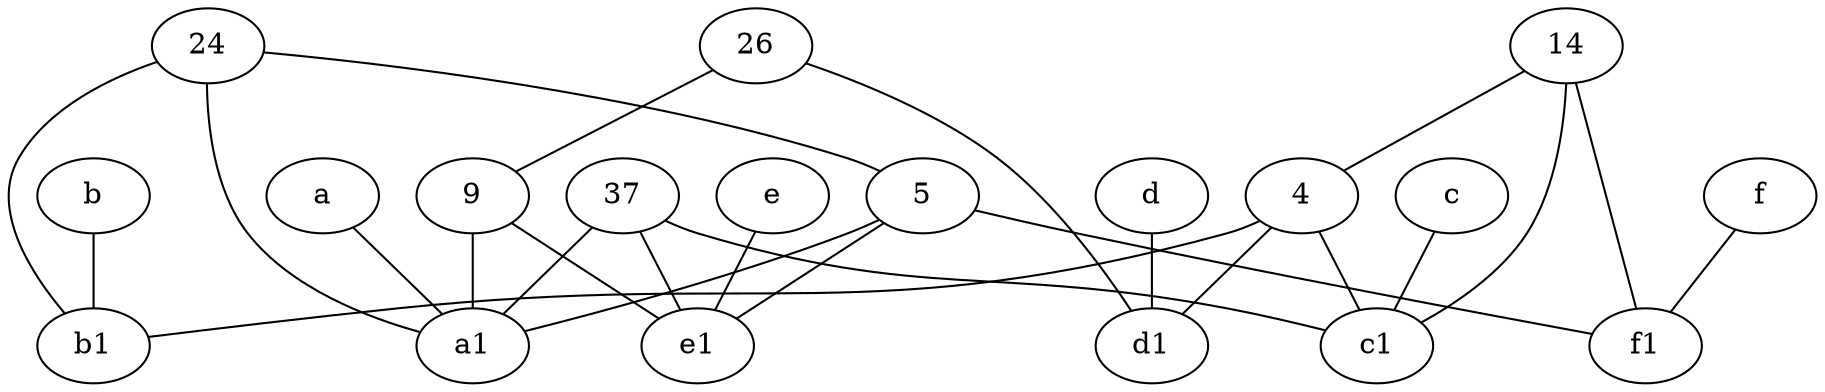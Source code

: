graph {
	5
	d1 [pos="3,5!"]
	b [pos="10,4!"]
	d [pos="2,5!"]
	f [pos="3,9!"]
	a [pos="8,2!"]
	a1 [pos="8,3!"]
	14
	24
	26
	b1 [pos="9,4!"]
	f1 [pos="3,8!"]
	4
	37
	c1 [pos="4.5,3!"]
	e [pos="7,9!"]
	9
	e1 [pos="7,7!"]
	c [pos="4.5,2!"]
	4 -- c1
	f -- f1
	37 -- e1
	5 -- f1
	5 -- a1
	b -- b1
	c -- c1
	26 -- 9
	4 -- b1
	e -- e1
	24 -- 5
	26 -- d1
	4 -- d1
	9 -- a1
	14 -- f1
	37 -- c1
	24 -- b1
	5 -- e1
	9 -- e1
	37 -- a1
	a -- a1
	d -- d1
	14 -- c1
	14 -- 4
	24 -- a1
}
